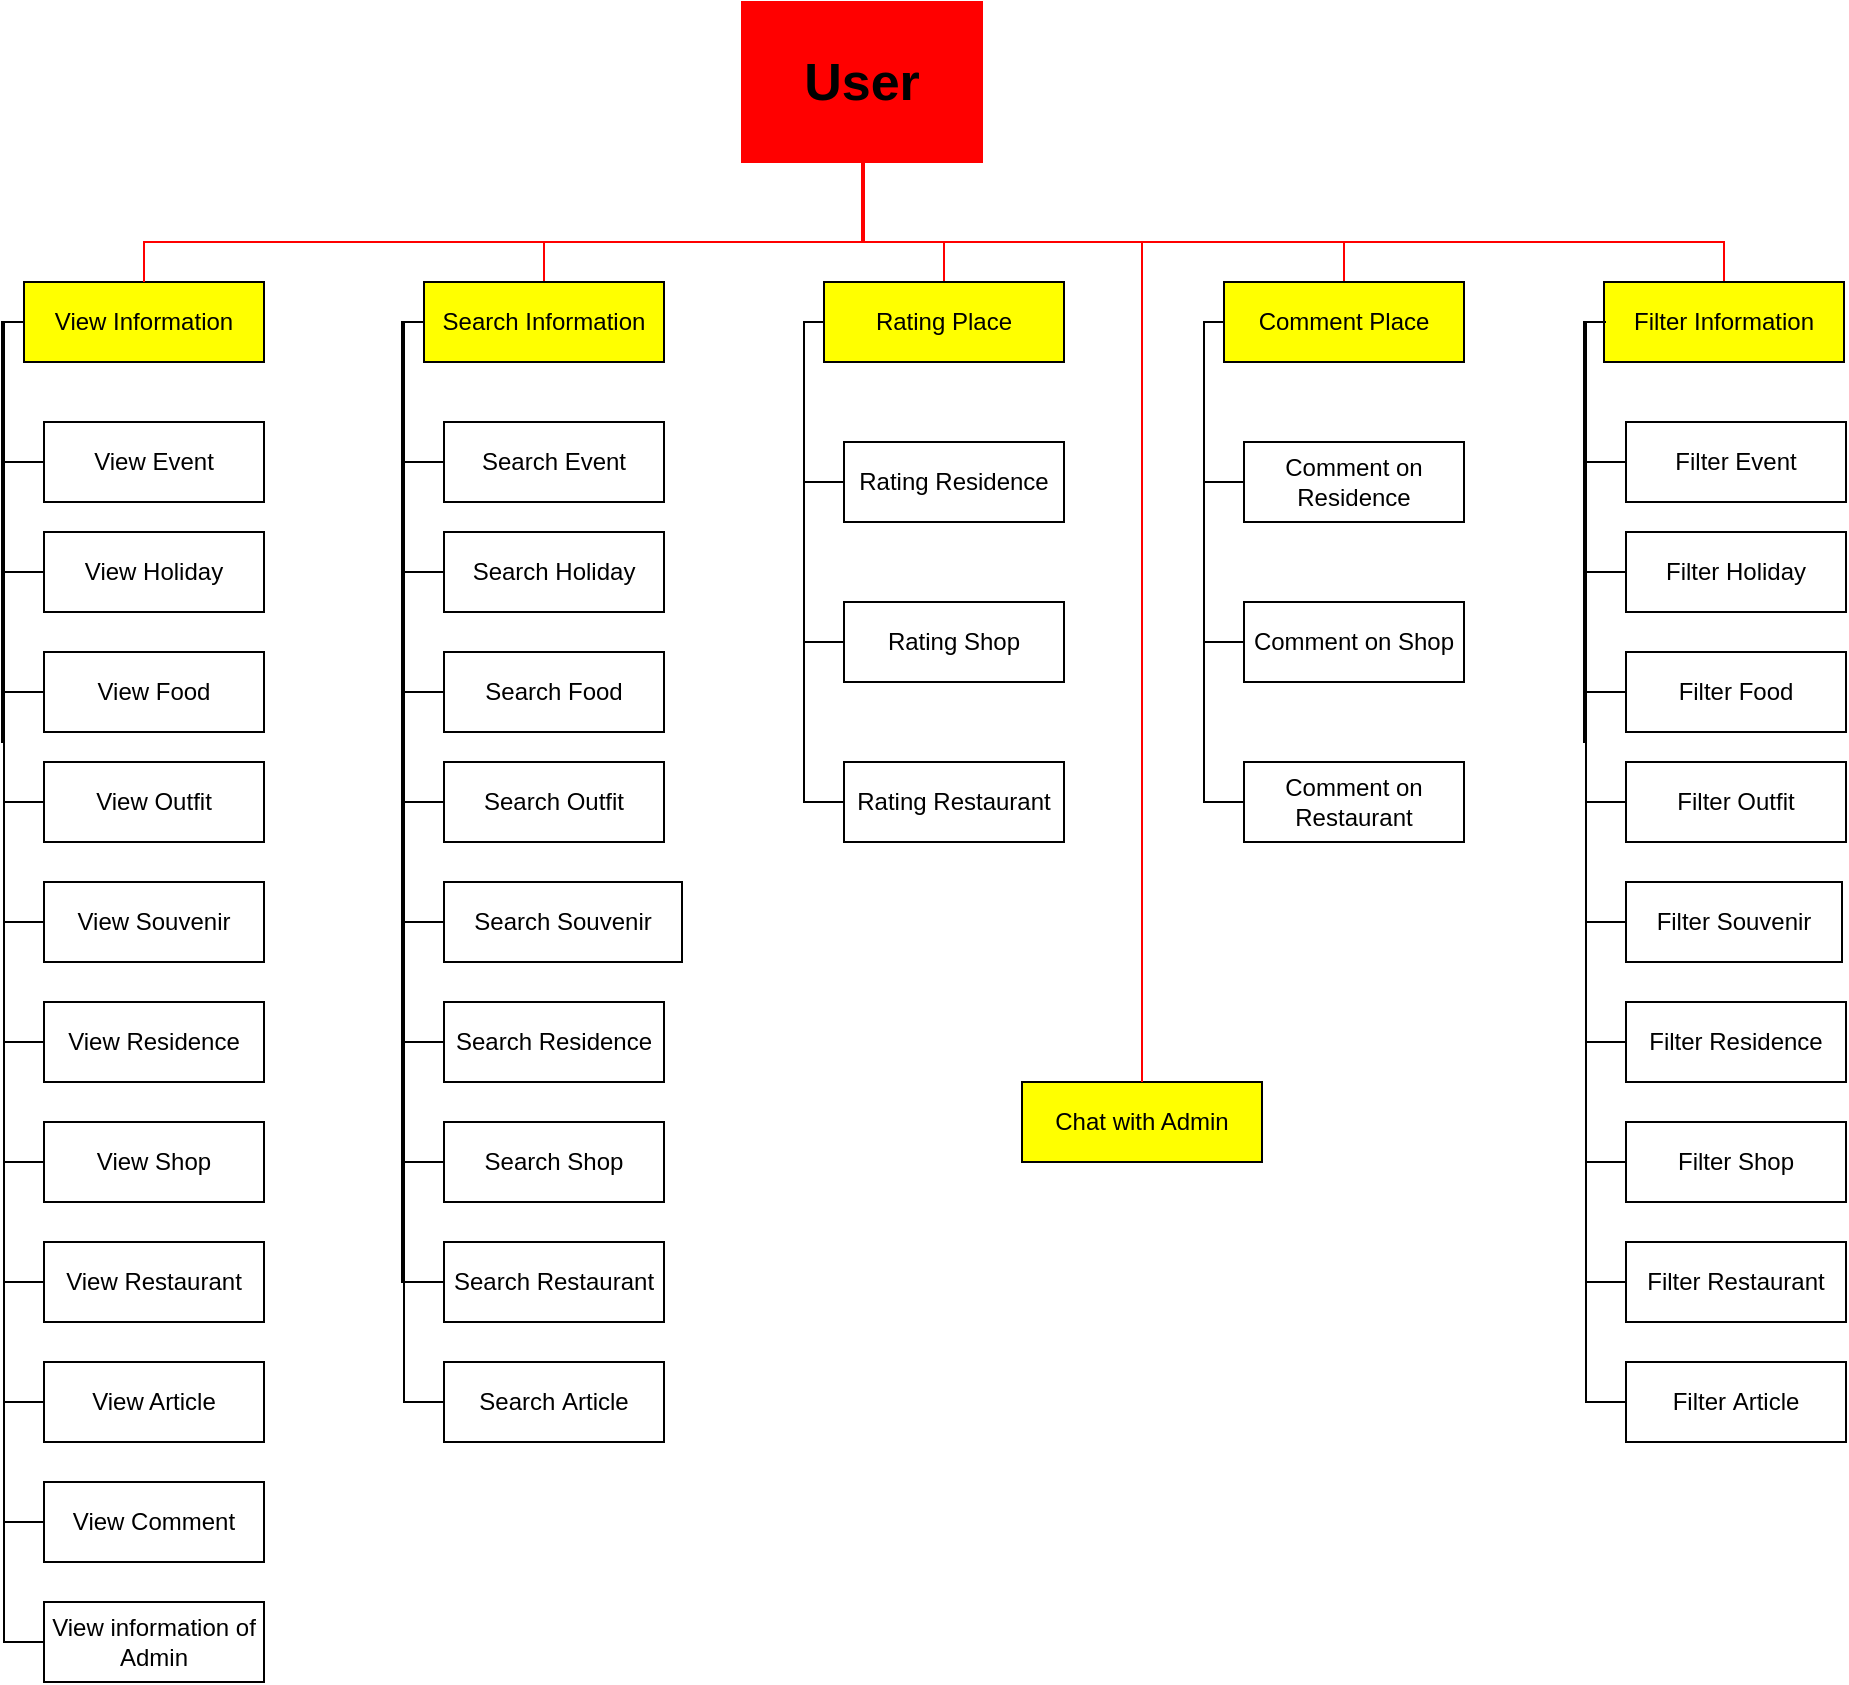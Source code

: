 <mxfile version="15.7.3" type="device"><diagram id="p0nnTQJHympkX1q5xb9R" name="Page-1"><mxGraphModel dx="782" dy="450" grid="1" gridSize="10" guides="1" tooltips="1" connect="1" arrows="1" fold="1" page="1" pageScale="1" pageWidth="850" pageHeight="1100" math="0" shadow="0"><root><mxCell id="0"/><mxCell id="1" parent="0"/><mxCell id="g9CUl8Z9VzvdPI4QJCnY-13" value="View Event" style="rounded=0;whiteSpace=wrap;html=1;" parent="1" vertex="1"><mxGeometry x="51" y="310" width="110" height="40" as="geometry"/></mxCell><mxCell id="g9CUl8Z9VzvdPI4QJCnY-20" style="edgeStyle=orthogonalEdgeStyle;rounded=0;orthogonalLoop=1;jettySize=auto;html=1;entryX=0;entryY=0.5;entryDx=0;entryDy=0;endArrow=none;endFill=0;" parent="1" source="g9CUl8Z9VzvdPI4QJCnY-15" target="g9CUl8Z9VzvdPI4QJCnY-13" edge="1"><mxGeometry relative="1" as="geometry"><Array as="points"><mxPoint x="31" y="260"/><mxPoint x="31" y="330"/></Array></mxGeometry></mxCell><mxCell id="g9CUl8Z9VzvdPI4QJCnY-23" style="edgeStyle=orthogonalEdgeStyle;rounded=0;orthogonalLoop=1;jettySize=auto;html=1;entryX=0;entryY=0.5;entryDx=0;entryDy=0;endArrow=none;endFill=0;" parent="1" source="g9CUl8Z9VzvdPI4QJCnY-15" target="g9CUl8Z9VzvdPI4QJCnY-21" edge="1"><mxGeometry relative="1" as="geometry"><Array as="points"><mxPoint x="31" y="260"/><mxPoint x="31" y="445"/></Array></mxGeometry></mxCell><mxCell id="g9CUl8Z9VzvdPI4QJCnY-24" style="edgeStyle=orthogonalEdgeStyle;rounded=0;orthogonalLoop=1;jettySize=auto;html=1;entryX=0;entryY=0.5;entryDx=0;entryDy=0;endArrow=none;endFill=0;" parent="1" source="g9CUl8Z9VzvdPI4QJCnY-15" target="g9CUl8Z9VzvdPI4QJCnY-22" edge="1"><mxGeometry relative="1" as="geometry"><Array as="points"><mxPoint x="31" y="260"/><mxPoint x="31" y="500"/></Array></mxGeometry></mxCell><mxCell id="TUOxgxQNOvcUyftaeCQF-2" style="edgeStyle=orthogonalEdgeStyle;rounded=0;orthogonalLoop=1;jettySize=auto;html=1;entryX=0;entryY=0.5;entryDx=0;entryDy=0;endArrow=none;endFill=0;" parent="1" source="g9CUl8Z9VzvdPI4QJCnY-15" target="TUOxgxQNOvcUyftaeCQF-1" edge="1"><mxGeometry relative="1" as="geometry"><Array as="points"><mxPoint x="31" y="260"/><mxPoint x="31" y="560"/></Array></mxGeometry></mxCell><mxCell id="TUOxgxQNOvcUyftaeCQF-14" style="edgeStyle=orthogonalEdgeStyle;rounded=0;orthogonalLoop=1;jettySize=auto;html=1;entryX=0;entryY=0.5;entryDx=0;entryDy=0;endArrow=none;endFill=0;" parent="1" source="g9CUl8Z9VzvdPI4QJCnY-15" target="TUOxgxQNOvcUyftaeCQF-13" edge="1"><mxGeometry relative="1" as="geometry"><Array as="points"><mxPoint x="31" y="260"/><mxPoint x="31" y="800"/></Array></mxGeometry></mxCell><mxCell id="Pg-WTpKxCtiwmU-qSwCd-6" style="edgeStyle=orthogonalEdgeStyle;rounded=0;orthogonalLoop=1;jettySize=auto;html=1;entryX=0;entryY=0.5;entryDx=0;entryDy=0;endArrow=none;endFill=0;" parent="1" source="g9CUl8Z9VzvdPI4QJCnY-15" target="Pg-WTpKxCtiwmU-qSwCd-3" edge="1"><mxGeometry relative="1" as="geometry"><Array as="points"><mxPoint x="31" y="260"/><mxPoint x="31" y="620"/></Array></mxGeometry></mxCell><mxCell id="Pg-WTpKxCtiwmU-qSwCd-7" style="edgeStyle=orthogonalEdgeStyle;rounded=0;orthogonalLoop=1;jettySize=auto;html=1;entryX=0;entryY=0.5;entryDx=0;entryDy=0;endArrow=none;endFill=0;" parent="1" source="g9CUl8Z9VzvdPI4QJCnY-15" target="Pg-WTpKxCtiwmU-qSwCd-5" edge="1"><mxGeometry relative="1" as="geometry"><Array as="points"><mxPoint x="30" y="260"/><mxPoint x="30" y="470"/><mxPoint x="31" y="470"/><mxPoint x="31" y="680"/></Array></mxGeometry></mxCell><mxCell id="Pg-WTpKxCtiwmU-qSwCd-8" style="edgeStyle=orthogonalEdgeStyle;rounded=0;orthogonalLoop=1;jettySize=auto;html=1;entryX=0;entryY=0.5;entryDx=0;entryDy=0;endArrow=none;endFill=0;" parent="1" source="g9CUl8Z9VzvdPI4QJCnY-15" target="Pg-WTpKxCtiwmU-qSwCd-4" edge="1"><mxGeometry relative="1" as="geometry"><Array as="points"><mxPoint x="31" y="260"/><mxPoint x="31" y="740"/></Array></mxGeometry></mxCell><mxCell id="Pg-WTpKxCtiwmU-qSwCd-27" style="edgeStyle=orthogonalEdgeStyle;rounded=0;orthogonalLoop=1;jettySize=auto;html=1;entryX=0;entryY=0.5;entryDx=0;entryDy=0;endArrow=none;endFill=0;" parent="1" source="g9CUl8Z9VzvdPI4QJCnY-15" target="Pg-WTpKxCtiwmU-qSwCd-26" edge="1"><mxGeometry relative="1" as="geometry"><Array as="points"><mxPoint x="31" y="260"/><mxPoint x="31" y="860"/></Array></mxGeometry></mxCell><mxCell id="Pg-WTpKxCtiwmU-qSwCd-28" style="edgeStyle=orthogonalEdgeStyle;rounded=0;orthogonalLoop=1;jettySize=auto;html=1;entryX=0;entryY=0.5;entryDx=0;entryDy=0;endArrow=none;endFill=0;" parent="1" source="g9CUl8Z9VzvdPI4QJCnY-15" target="Pg-WTpKxCtiwmU-qSwCd-25" edge="1"><mxGeometry relative="1" as="geometry"><Array as="points"><mxPoint x="31" y="260"/><mxPoint x="31" y="920"/></Array></mxGeometry></mxCell><mxCell id="g9CUl8Z9VzvdPI4QJCnY-15" value="View Information" style="rounded=0;whiteSpace=wrap;html=1;fillColor=#FFFF00;" parent="1" vertex="1"><mxGeometry x="41" y="240" width="120" height="40" as="geometry"/></mxCell><mxCell id="g9CUl8Z9VzvdPI4QJCnY-17" style="edgeStyle=orthogonalEdgeStyle;rounded=0;orthogonalLoop=1;jettySize=auto;html=1;endArrow=none;endFill=0;strokeColor=#FF0000;endSize=6;jumpSize=6;" parent="1" source="g9CUl8Z9VzvdPI4QJCnY-16" target="g9CUl8Z9VzvdPI4QJCnY-15" edge="1"><mxGeometry relative="1" as="geometry"><Array as="points"><mxPoint x="461" y="220"/><mxPoint x="101" y="220"/></Array></mxGeometry></mxCell><mxCell id="g9CUl8Z9VzvdPI4QJCnY-19" style="edgeStyle=orthogonalEdgeStyle;rounded=0;orthogonalLoop=1;jettySize=auto;html=1;entryX=0.5;entryY=0;entryDx=0;entryDy=0;endArrow=none;endFill=0;strokeColor=#FF0000;endSize=6;jumpSize=6;" parent="1" source="g9CUl8Z9VzvdPI4QJCnY-16" target="g9CUl8Z9VzvdPI4QJCnY-29" edge="1"><mxGeometry relative="1" as="geometry"><mxPoint x="301" y="240" as="targetPoint"/><Array as="points"><mxPoint x="461" y="220"/><mxPoint x="301" y="220"/></Array></mxGeometry></mxCell><mxCell id="g9CUl8Z9VzvdPI4QJCnY-46" style="edgeStyle=orthogonalEdgeStyle;rounded=0;orthogonalLoop=1;jettySize=auto;html=1;entryX=0.5;entryY=0;entryDx=0;entryDy=0;endArrow=none;endFill=0;strokeColor=#FF0000;endSize=6;jumpSize=6;" parent="1" source="g9CUl8Z9VzvdPI4QJCnY-16" target="g9CUl8Z9VzvdPI4QJCnY-36" edge="1"><mxGeometry relative="1" as="geometry"><Array as="points"><mxPoint x="460" y="220"/><mxPoint x="501" y="220"/></Array></mxGeometry></mxCell><mxCell id="g9CUl8Z9VzvdPI4QJCnY-47" style="edgeStyle=orthogonalEdgeStyle;rounded=0;orthogonalLoop=1;jettySize=auto;html=1;endArrow=none;endFill=0;strokeColor=#FF0000;endSize=6;jumpSize=6;" parent="1" source="g9CUl8Z9VzvdPI4QJCnY-16" target="g9CUl8Z9VzvdPI4QJCnY-43" edge="1"><mxGeometry relative="1" as="geometry"><Array as="points"><mxPoint x="461" y="220"/><mxPoint x="701" y="220"/></Array></mxGeometry></mxCell><mxCell id="g9CUl8Z9VzvdPI4QJCnY-76" style="edgeStyle=orthogonalEdgeStyle;rounded=0;orthogonalLoop=1;jettySize=auto;html=1;endArrow=none;endFill=0;strokeColor=#FF0000;endSize=6;jumpSize=6;" parent="1" source="g9CUl8Z9VzvdPI4QJCnY-16" target="g9CUl8Z9VzvdPI4QJCnY-73" edge="1"><mxGeometry relative="1" as="geometry"><Array as="points"><mxPoint x="461" y="220"/><mxPoint x="891" y="220"/></Array></mxGeometry></mxCell><mxCell id="g9CUl8Z9VzvdPI4QJCnY-16" value="User" style="rounded=0;whiteSpace=wrap;html=1;fontStyle=1;fontSize=26;strokeColor=#FF0000;fillColor=#FF0000;" parent="1" vertex="1"><mxGeometry x="400" y="100" width="120" height="80" as="geometry"/></mxCell><mxCell id="g9CUl8Z9VzvdPI4QJCnY-21" value="View Food" style="rounded=0;whiteSpace=wrap;html=1;" parent="1" vertex="1"><mxGeometry x="51" y="425" width="110" height="40" as="geometry"/></mxCell><mxCell id="g9CUl8Z9VzvdPI4QJCnY-22" value="View Outfit" style="rounded=0;whiteSpace=wrap;html=1;" parent="1" vertex="1"><mxGeometry x="51" y="480" width="110" height="40" as="geometry"/></mxCell><mxCell id="g9CUl8Z9VzvdPI4QJCnY-29" value="Search Information" style="rounded=0;whiteSpace=wrap;html=1;fillColor=#FFFF00;" parent="1" vertex="1"><mxGeometry x="241" y="240" width="120" height="40" as="geometry"/></mxCell><mxCell id="g9CUl8Z9VzvdPI4QJCnY-32" value="Rating Residence" style="rounded=0;whiteSpace=wrap;html=1;" parent="1" vertex="1"><mxGeometry x="451" y="320" width="110" height="40" as="geometry"/></mxCell><mxCell id="g9CUl8Z9VzvdPI4QJCnY-33" style="edgeStyle=orthogonalEdgeStyle;rounded=0;orthogonalLoop=1;jettySize=auto;html=1;entryX=0;entryY=0.5;entryDx=0;entryDy=0;endArrow=none;endFill=0;" parent="1" source="g9CUl8Z9VzvdPI4QJCnY-36" target="g9CUl8Z9VzvdPI4QJCnY-32" edge="1"><mxGeometry relative="1" as="geometry"><Array as="points"><mxPoint x="431" y="260"/><mxPoint x="431" y="340"/></Array></mxGeometry></mxCell><mxCell id="g9CUl8Z9VzvdPI4QJCnY-34" style="edgeStyle=orthogonalEdgeStyle;rounded=0;orthogonalLoop=1;jettySize=auto;html=1;entryX=0;entryY=0.5;entryDx=0;entryDy=0;endArrow=none;endFill=0;" parent="1" source="g9CUl8Z9VzvdPI4QJCnY-36" target="g9CUl8Z9VzvdPI4QJCnY-37" edge="1"><mxGeometry relative="1" as="geometry"><Array as="points"><mxPoint x="431" y="260"/><mxPoint x="431" y="420"/></Array></mxGeometry></mxCell><mxCell id="g9CUl8Z9VzvdPI4QJCnY-35" style="edgeStyle=orthogonalEdgeStyle;rounded=0;orthogonalLoop=1;jettySize=auto;html=1;entryX=0;entryY=0.5;entryDx=0;entryDy=0;endArrow=none;endFill=0;" parent="1" source="g9CUl8Z9VzvdPI4QJCnY-36" target="g9CUl8Z9VzvdPI4QJCnY-38" edge="1"><mxGeometry relative="1" as="geometry"><Array as="points"><mxPoint x="431" y="260"/><mxPoint x="431" y="500"/></Array></mxGeometry></mxCell><mxCell id="g9CUl8Z9VzvdPI4QJCnY-36" value="Rating Place" style="rounded=0;whiteSpace=wrap;html=1;fillColor=#FFFF00;" parent="1" vertex="1"><mxGeometry x="441" y="240" width="120" height="40" as="geometry"/></mxCell><mxCell id="g9CUl8Z9VzvdPI4QJCnY-37" value="Rating Shop" style="rounded=0;whiteSpace=wrap;html=1;" parent="1" vertex="1"><mxGeometry x="451" y="400" width="110" height="40" as="geometry"/></mxCell><mxCell id="g9CUl8Z9VzvdPI4QJCnY-38" value="Rating Restaurant" style="rounded=0;whiteSpace=wrap;html=1;" parent="1" vertex="1"><mxGeometry x="451" y="480" width="110" height="40" as="geometry"/></mxCell><mxCell id="g9CUl8Z9VzvdPI4QJCnY-39" value="Comment on Residence" style="rounded=0;whiteSpace=wrap;html=1;" parent="1" vertex="1"><mxGeometry x="651" y="320" width="110" height="40" as="geometry"/></mxCell><mxCell id="g9CUl8Z9VzvdPI4QJCnY-40" style="edgeStyle=orthogonalEdgeStyle;rounded=0;orthogonalLoop=1;jettySize=auto;html=1;entryX=0;entryY=0.5;entryDx=0;entryDy=0;endArrow=none;endFill=0;" parent="1" source="g9CUl8Z9VzvdPI4QJCnY-43" target="g9CUl8Z9VzvdPI4QJCnY-39" edge="1"><mxGeometry relative="1" as="geometry"><Array as="points"><mxPoint x="631" y="260"/><mxPoint x="631" y="340"/></Array></mxGeometry></mxCell><mxCell id="g9CUl8Z9VzvdPI4QJCnY-41" style="edgeStyle=orthogonalEdgeStyle;rounded=0;orthogonalLoop=1;jettySize=auto;html=1;entryX=0;entryY=0.5;entryDx=0;entryDy=0;endArrow=none;endFill=0;" parent="1" source="g9CUl8Z9VzvdPI4QJCnY-43" target="g9CUl8Z9VzvdPI4QJCnY-44" edge="1"><mxGeometry relative="1" as="geometry"><Array as="points"><mxPoint x="631" y="260"/><mxPoint x="631" y="420"/></Array></mxGeometry></mxCell><mxCell id="g9CUl8Z9VzvdPI4QJCnY-42" style="edgeStyle=orthogonalEdgeStyle;rounded=0;orthogonalLoop=1;jettySize=auto;html=1;entryX=0;entryY=0.5;entryDx=0;entryDy=0;endArrow=none;endFill=0;" parent="1" source="g9CUl8Z9VzvdPI4QJCnY-43" target="g9CUl8Z9VzvdPI4QJCnY-45" edge="1"><mxGeometry relative="1" as="geometry"><Array as="points"><mxPoint x="631" y="260"/><mxPoint x="631" y="500"/></Array></mxGeometry></mxCell><mxCell id="g9CUl8Z9VzvdPI4QJCnY-43" value="Comment Place" style="rounded=0;whiteSpace=wrap;html=1;fillColor=#FFFF00;" parent="1" vertex="1"><mxGeometry x="641" y="240" width="120" height="40" as="geometry"/></mxCell><mxCell id="g9CUl8Z9VzvdPI4QJCnY-44" value="&lt;span&gt;Comment on Shop&lt;/span&gt;" style="rounded=0;whiteSpace=wrap;html=1;" parent="1" vertex="1"><mxGeometry x="651" y="400" width="110" height="40" as="geometry"/></mxCell><mxCell id="g9CUl8Z9VzvdPI4QJCnY-45" value="Comment on Restaurant" style="rounded=0;whiteSpace=wrap;html=1;" parent="1" vertex="1"><mxGeometry x="651" y="480" width="110" height="40" as="geometry"/></mxCell><mxCell id="g9CUl8Z9VzvdPI4QJCnY-73" value="Filter Information" style="rounded=0;whiteSpace=wrap;html=1;fillColor=#FFFF00;" parent="1" vertex="1"><mxGeometry x="831" y="240" width="120" height="40" as="geometry"/></mxCell><mxCell id="TUOxgxQNOvcUyftaeCQF-1" value="View Souvenir" style="rounded=0;whiteSpace=wrap;html=1;" parent="1" vertex="1"><mxGeometry x="51" y="540" width="110" height="40" as="geometry"/></mxCell><mxCell id="TUOxgxQNOvcUyftaeCQF-13" value="View Article" style="rounded=0;whiteSpace=wrap;html=1;" parent="1" vertex="1"><mxGeometry x="51" y="780" width="110" height="40" as="geometry"/></mxCell><mxCell id="TUOxgxQNOvcUyftaeCQF-15" value="Chat with Admin" style="rounded=0;whiteSpace=wrap;html=1;fillColor=#FFFF00;" parent="1" vertex="1"><mxGeometry x="540" y="640" width="120" height="40" as="geometry"/></mxCell><mxCell id="TUOxgxQNOvcUyftaeCQF-16" style="edgeStyle=orthogonalEdgeStyle;rounded=0;orthogonalLoop=1;jettySize=auto;html=1;entryX=0.5;entryY=0;entryDx=0;entryDy=0;endArrow=none;endFill=0;strokeColor=#FF0000;endSize=6;jumpSize=6;exitX=0.5;exitY=1;exitDx=0;exitDy=0;" parent="1" source="g9CUl8Z9VzvdPI4QJCnY-16" target="TUOxgxQNOvcUyftaeCQF-15" edge="1"><mxGeometry relative="1" as="geometry"><Array as="points"><mxPoint x="460" y="220"/><mxPoint x="600" y="220"/></Array><mxPoint x="561" y="250" as="sourcePoint"/><mxPoint x="602" y="410" as="targetPoint"/></mxGeometry></mxCell><mxCell id="Pg-WTpKxCtiwmU-qSwCd-1" value="View Holiday" style="rounded=0;whiteSpace=wrap;html=1;" parent="1" vertex="1"><mxGeometry x="51" y="365" width="110" height="40" as="geometry"/></mxCell><mxCell id="Pg-WTpKxCtiwmU-qSwCd-2" style="edgeStyle=orthogonalEdgeStyle;rounded=0;orthogonalLoop=1;jettySize=auto;html=1;entryX=0;entryY=0.5;entryDx=0;entryDy=0;endArrow=none;endFill=0;exitX=0;exitY=0.5;exitDx=0;exitDy=0;" parent="1" source="g9CUl8Z9VzvdPI4QJCnY-15" target="Pg-WTpKxCtiwmU-qSwCd-1" edge="1"><mxGeometry relative="1" as="geometry"><Array as="points"><mxPoint x="30" y="260"/><mxPoint x="30" y="385"/></Array><mxPoint x="51" y="270" as="sourcePoint"/><mxPoint x="61" y="630" as="targetPoint"/></mxGeometry></mxCell><mxCell id="Pg-WTpKxCtiwmU-qSwCd-3" value="View Residence" style="rounded=0;whiteSpace=wrap;html=1;" parent="1" vertex="1"><mxGeometry x="51" y="600" width="110" height="40" as="geometry"/></mxCell><mxCell id="Pg-WTpKxCtiwmU-qSwCd-4" value="View Restaurant" style="rounded=0;whiteSpace=wrap;html=1;" parent="1" vertex="1"><mxGeometry x="51" y="720" width="110" height="40" as="geometry"/></mxCell><mxCell id="Pg-WTpKxCtiwmU-qSwCd-5" value="View Shop" style="rounded=0;whiteSpace=wrap;html=1;" parent="1" vertex="1"><mxGeometry x="51" y="660" width="110" height="40" as="geometry"/></mxCell><mxCell id="Pg-WTpKxCtiwmU-qSwCd-25" value="View information of Admin" style="rounded=0;whiteSpace=wrap;html=1;" parent="1" vertex="1"><mxGeometry x="51" y="900" width="110" height="40" as="geometry"/></mxCell><mxCell id="Pg-WTpKxCtiwmU-qSwCd-26" value="View Comment" style="rounded=0;whiteSpace=wrap;html=1;" parent="1" vertex="1"><mxGeometry x="51" y="840" width="110" height="40" as="geometry"/></mxCell><mxCell id="Pg-WTpKxCtiwmU-qSwCd-29" value="Search&amp;nbsp;Event" style="rounded=0;whiteSpace=wrap;html=1;" parent="1" vertex="1"><mxGeometry x="251" y="310" width="110" height="40" as="geometry"/></mxCell><mxCell id="Pg-WTpKxCtiwmU-qSwCd-30" style="edgeStyle=orthogonalEdgeStyle;rounded=0;orthogonalLoop=1;jettySize=auto;html=1;entryX=0;entryY=0.5;entryDx=0;entryDy=0;endArrow=none;endFill=0;" parent="1" target="Pg-WTpKxCtiwmU-qSwCd-29" edge="1"><mxGeometry relative="1" as="geometry"><Array as="points"><mxPoint x="231" y="260"/><mxPoint x="231" y="330"/></Array><mxPoint x="241" y="260" as="sourcePoint"/></mxGeometry></mxCell><mxCell id="Pg-WTpKxCtiwmU-qSwCd-31" style="edgeStyle=orthogonalEdgeStyle;rounded=0;orthogonalLoop=1;jettySize=auto;html=1;entryX=0;entryY=0.5;entryDx=0;entryDy=0;endArrow=none;endFill=0;" parent="1" target="Pg-WTpKxCtiwmU-qSwCd-38" edge="1"><mxGeometry relative="1" as="geometry"><Array as="points"><mxPoint x="231" y="260"/><mxPoint x="231" y="445"/></Array><mxPoint x="241" y="260" as="sourcePoint"/></mxGeometry></mxCell><mxCell id="Pg-WTpKxCtiwmU-qSwCd-32" style="edgeStyle=orthogonalEdgeStyle;rounded=0;orthogonalLoop=1;jettySize=auto;html=1;entryX=0;entryY=0.5;entryDx=0;entryDy=0;endArrow=none;endFill=0;" parent="1" target="Pg-WTpKxCtiwmU-qSwCd-39" edge="1"><mxGeometry relative="1" as="geometry"><Array as="points"><mxPoint x="231" y="260"/><mxPoint x="231" y="500"/></Array><mxPoint x="241" y="260" as="sourcePoint"/></mxGeometry></mxCell><mxCell id="Pg-WTpKxCtiwmU-qSwCd-33" style="edgeStyle=orthogonalEdgeStyle;rounded=0;orthogonalLoop=1;jettySize=auto;html=1;entryX=0;entryY=0.5;entryDx=0;entryDy=0;endArrow=none;endFill=0;" parent="1" target="Pg-WTpKxCtiwmU-qSwCd-40" edge="1"><mxGeometry relative="1" as="geometry"><Array as="points"><mxPoint x="231" y="260"/><mxPoint x="231" y="560"/></Array><mxPoint x="241" y="260" as="sourcePoint"/></mxGeometry></mxCell><mxCell id="Pg-WTpKxCtiwmU-qSwCd-34" style="edgeStyle=orthogonalEdgeStyle;rounded=0;orthogonalLoop=1;jettySize=auto;html=1;entryX=0;entryY=0.5;entryDx=0;entryDy=0;endArrow=none;endFill=0;" parent="1" target="Pg-WTpKxCtiwmU-qSwCd-41" edge="1"><mxGeometry relative="1" as="geometry"><Array as="points"><mxPoint x="231" y="260"/><mxPoint x="231" y="800"/></Array><mxPoint x="241" y="260" as="sourcePoint"/></mxGeometry></mxCell><mxCell id="Pg-WTpKxCtiwmU-qSwCd-35" style="edgeStyle=orthogonalEdgeStyle;rounded=0;orthogonalLoop=1;jettySize=auto;html=1;entryX=0;entryY=0.5;entryDx=0;entryDy=0;endArrow=none;endFill=0;" parent="1" target="Pg-WTpKxCtiwmU-qSwCd-44" edge="1"><mxGeometry relative="1" as="geometry"><mxPoint x="241" y="260" as="sourcePoint"/><Array as="points"><mxPoint x="231" y="260"/><mxPoint x="231" y="620"/></Array></mxGeometry></mxCell><mxCell id="Pg-WTpKxCtiwmU-qSwCd-36" style="edgeStyle=orthogonalEdgeStyle;rounded=0;orthogonalLoop=1;jettySize=auto;html=1;entryX=0;entryY=0.5;entryDx=0;entryDy=0;endArrow=none;endFill=0;" parent="1" target="Pg-WTpKxCtiwmU-qSwCd-46" edge="1"><mxGeometry relative="1" as="geometry"><mxPoint x="241" y="260" as="sourcePoint"/><Array as="points"><mxPoint x="230" y="260"/><mxPoint x="230" y="470"/><mxPoint x="231" y="470"/><mxPoint x="231" y="680"/></Array></mxGeometry></mxCell><mxCell id="Pg-WTpKxCtiwmU-qSwCd-37" style="edgeStyle=orthogonalEdgeStyle;rounded=0;orthogonalLoop=1;jettySize=auto;html=1;entryX=0;entryY=0.5;entryDx=0;entryDy=0;endArrow=none;endFill=0;" parent="1" target="Pg-WTpKxCtiwmU-qSwCd-45" edge="1"><mxGeometry relative="1" as="geometry"><mxPoint x="241" y="260" as="sourcePoint"/><Array as="points"><mxPoint x="230" y="260"/><mxPoint x="230" y="740"/></Array></mxGeometry></mxCell><mxCell id="Pg-WTpKxCtiwmU-qSwCd-38" value="Search&amp;nbsp;Food" style="rounded=0;whiteSpace=wrap;html=1;" parent="1" vertex="1"><mxGeometry x="251" y="425" width="110" height="40" as="geometry"/></mxCell><mxCell id="Pg-WTpKxCtiwmU-qSwCd-39" value="Search&amp;nbsp;Outfit" style="rounded=0;whiteSpace=wrap;html=1;" parent="1" vertex="1"><mxGeometry x="251" y="480" width="110" height="40" as="geometry"/></mxCell><mxCell id="Pg-WTpKxCtiwmU-qSwCd-40" value="Search Souvenir" style="rounded=0;whiteSpace=wrap;html=1;" parent="1" vertex="1"><mxGeometry x="251" y="540" width="119" height="40" as="geometry"/></mxCell><mxCell id="Pg-WTpKxCtiwmU-qSwCd-41" value="Search&amp;nbsp;Article" style="rounded=0;whiteSpace=wrap;html=1;" parent="1" vertex="1"><mxGeometry x="251" y="780" width="110" height="40" as="geometry"/></mxCell><mxCell id="Pg-WTpKxCtiwmU-qSwCd-42" value="Search&amp;nbsp;Holiday" style="rounded=0;whiteSpace=wrap;html=1;" parent="1" vertex="1"><mxGeometry x="251" y="365" width="110" height="40" as="geometry"/></mxCell><mxCell id="Pg-WTpKxCtiwmU-qSwCd-43" style="edgeStyle=orthogonalEdgeStyle;rounded=0;orthogonalLoop=1;jettySize=auto;html=1;entryX=0;entryY=0.5;entryDx=0;entryDy=0;endArrow=none;endFill=0;exitX=0;exitY=0.5;exitDx=0;exitDy=0;" parent="1" target="Pg-WTpKxCtiwmU-qSwCd-42" edge="1"><mxGeometry relative="1" as="geometry"><Array as="points"><mxPoint x="230" y="260"/><mxPoint x="230" y="385"/></Array><mxPoint x="241" y="260" as="sourcePoint"/><mxPoint x="261" y="630" as="targetPoint"/></mxGeometry></mxCell><mxCell id="Pg-WTpKxCtiwmU-qSwCd-44" value="Search Residence" style="rounded=0;whiteSpace=wrap;html=1;" parent="1" vertex="1"><mxGeometry x="251" y="600" width="110" height="40" as="geometry"/></mxCell><mxCell id="Pg-WTpKxCtiwmU-qSwCd-45" value="Search&amp;nbsp;Restaurant" style="rounded=0;whiteSpace=wrap;html=1;" parent="1" vertex="1"><mxGeometry x="251" y="720" width="110" height="40" as="geometry"/></mxCell><mxCell id="Pg-WTpKxCtiwmU-qSwCd-46" value="Search&amp;nbsp;Shop" style="rounded=0;whiteSpace=wrap;html=1;" parent="1" vertex="1"><mxGeometry x="251" y="660" width="110" height="40" as="geometry"/></mxCell><mxCell id="Pg-WTpKxCtiwmU-qSwCd-47" value="Filter Event" style="rounded=0;whiteSpace=wrap;html=1;" parent="1" vertex="1"><mxGeometry x="842" y="310" width="110" height="40" as="geometry"/></mxCell><mxCell id="Pg-WTpKxCtiwmU-qSwCd-48" style="edgeStyle=orthogonalEdgeStyle;rounded=0;orthogonalLoop=1;jettySize=auto;html=1;entryX=0;entryY=0.5;entryDx=0;entryDy=0;endArrow=none;endFill=0;" parent="1" target="Pg-WTpKxCtiwmU-qSwCd-47" edge="1"><mxGeometry relative="1" as="geometry"><Array as="points"><mxPoint x="822" y="260"/><mxPoint x="822" y="330"/></Array><mxPoint x="832" y="260" as="sourcePoint"/></mxGeometry></mxCell><mxCell id="Pg-WTpKxCtiwmU-qSwCd-49" style="edgeStyle=orthogonalEdgeStyle;rounded=0;orthogonalLoop=1;jettySize=auto;html=1;entryX=0;entryY=0.5;entryDx=0;entryDy=0;endArrow=none;endFill=0;" parent="1" target="Pg-WTpKxCtiwmU-qSwCd-56" edge="1"><mxGeometry relative="1" as="geometry"><Array as="points"><mxPoint x="822" y="260"/><mxPoint x="822" y="445"/></Array><mxPoint x="832" y="260" as="sourcePoint"/></mxGeometry></mxCell><mxCell id="Pg-WTpKxCtiwmU-qSwCd-50" style="edgeStyle=orthogonalEdgeStyle;rounded=0;orthogonalLoop=1;jettySize=auto;html=1;entryX=0;entryY=0.5;entryDx=0;entryDy=0;endArrow=none;endFill=0;" parent="1" target="Pg-WTpKxCtiwmU-qSwCd-57" edge="1"><mxGeometry relative="1" as="geometry"><Array as="points"><mxPoint x="822" y="260"/><mxPoint x="822" y="500"/></Array><mxPoint x="832" y="260" as="sourcePoint"/></mxGeometry></mxCell><mxCell id="Pg-WTpKxCtiwmU-qSwCd-51" style="edgeStyle=orthogonalEdgeStyle;rounded=0;orthogonalLoop=1;jettySize=auto;html=1;entryX=0;entryY=0.5;entryDx=0;entryDy=0;endArrow=none;endFill=0;" parent="1" target="Pg-WTpKxCtiwmU-qSwCd-58" edge="1"><mxGeometry relative="1" as="geometry"><Array as="points"><mxPoint x="822" y="260"/><mxPoint x="822" y="560"/></Array><mxPoint x="832" y="260" as="sourcePoint"/></mxGeometry></mxCell><mxCell id="Pg-WTpKxCtiwmU-qSwCd-52" style="edgeStyle=orthogonalEdgeStyle;rounded=0;orthogonalLoop=1;jettySize=auto;html=1;entryX=0;entryY=0.5;entryDx=0;entryDy=0;endArrow=none;endFill=0;" parent="1" target="Pg-WTpKxCtiwmU-qSwCd-59" edge="1"><mxGeometry relative="1" as="geometry"><Array as="points"><mxPoint x="822" y="260"/><mxPoint x="822" y="800"/></Array><mxPoint x="832" y="260" as="sourcePoint"/></mxGeometry></mxCell><mxCell id="Pg-WTpKxCtiwmU-qSwCd-53" style="edgeStyle=orthogonalEdgeStyle;rounded=0;orthogonalLoop=1;jettySize=auto;html=1;entryX=0;entryY=0.5;entryDx=0;entryDy=0;endArrow=none;endFill=0;" parent="1" target="Pg-WTpKxCtiwmU-qSwCd-62" edge="1"><mxGeometry relative="1" as="geometry"><mxPoint x="832" y="260" as="sourcePoint"/><Array as="points"><mxPoint x="822" y="260"/><mxPoint x="822" y="620"/></Array></mxGeometry></mxCell><mxCell id="Pg-WTpKxCtiwmU-qSwCd-54" style="edgeStyle=orthogonalEdgeStyle;rounded=0;orthogonalLoop=1;jettySize=auto;html=1;entryX=0;entryY=0.5;entryDx=0;entryDy=0;endArrow=none;endFill=0;" parent="1" target="Pg-WTpKxCtiwmU-qSwCd-64" edge="1"><mxGeometry relative="1" as="geometry"><mxPoint x="832" y="260" as="sourcePoint"/><Array as="points"><mxPoint x="821" y="260"/><mxPoint x="821" y="470"/><mxPoint x="822" y="470"/><mxPoint x="822" y="680"/></Array></mxGeometry></mxCell><mxCell id="Pg-WTpKxCtiwmU-qSwCd-55" style="edgeStyle=orthogonalEdgeStyle;rounded=0;orthogonalLoop=1;jettySize=auto;html=1;entryX=0;entryY=0.5;entryDx=0;entryDy=0;endArrow=none;endFill=0;" parent="1" target="Pg-WTpKxCtiwmU-qSwCd-63" edge="1"><mxGeometry relative="1" as="geometry"><mxPoint x="832" y="260" as="sourcePoint"/><Array as="points"><mxPoint x="822" y="260"/><mxPoint x="822" y="740"/></Array></mxGeometry></mxCell><mxCell id="Pg-WTpKxCtiwmU-qSwCd-56" value="Filter&amp;nbsp;Food" style="rounded=0;whiteSpace=wrap;html=1;" parent="1" vertex="1"><mxGeometry x="842" y="425" width="110" height="40" as="geometry"/></mxCell><mxCell id="Pg-WTpKxCtiwmU-qSwCd-57" value="Filter Outfit" style="rounded=0;whiteSpace=wrap;html=1;" parent="1" vertex="1"><mxGeometry x="842" y="480" width="110" height="40" as="geometry"/></mxCell><mxCell id="Pg-WTpKxCtiwmU-qSwCd-58" value="Filter Souvenir" style="rounded=0;whiteSpace=wrap;html=1;" parent="1" vertex="1"><mxGeometry x="842" y="540" width="108" height="40" as="geometry"/></mxCell><mxCell id="Pg-WTpKxCtiwmU-qSwCd-59" value="Filter&amp;nbsp;Article" style="rounded=0;whiteSpace=wrap;html=1;" parent="1" vertex="1"><mxGeometry x="842" y="780" width="110" height="40" as="geometry"/></mxCell><mxCell id="Pg-WTpKxCtiwmU-qSwCd-60" value="Filter&amp;nbsp;Holiday" style="rounded=0;whiteSpace=wrap;html=1;" parent="1" vertex="1"><mxGeometry x="842" y="365" width="110" height="40" as="geometry"/></mxCell><mxCell id="Pg-WTpKxCtiwmU-qSwCd-61" style="edgeStyle=orthogonalEdgeStyle;rounded=0;orthogonalLoop=1;jettySize=auto;html=1;entryX=0;entryY=0.5;entryDx=0;entryDy=0;endArrow=none;endFill=0;exitX=0;exitY=0.5;exitDx=0;exitDy=0;" parent="1" target="Pg-WTpKxCtiwmU-qSwCd-60" edge="1"><mxGeometry relative="1" as="geometry"><Array as="points"><mxPoint x="821" y="260"/><mxPoint x="821" y="385"/></Array><mxPoint x="832" y="260" as="sourcePoint"/><mxPoint x="852" y="630" as="targetPoint"/></mxGeometry></mxCell><mxCell id="Pg-WTpKxCtiwmU-qSwCd-62" value="Filter&amp;nbsp;Residence" style="rounded=0;whiteSpace=wrap;html=1;" parent="1" vertex="1"><mxGeometry x="842" y="600" width="110" height="40" as="geometry"/></mxCell><mxCell id="Pg-WTpKxCtiwmU-qSwCd-63" value="Filter&amp;nbsp;Restaurant" style="rounded=0;whiteSpace=wrap;html=1;" parent="1" vertex="1"><mxGeometry x="842" y="720" width="110" height="40" as="geometry"/></mxCell><mxCell id="Pg-WTpKxCtiwmU-qSwCd-64" value="Filter&amp;nbsp;Shop" style="rounded=0;whiteSpace=wrap;html=1;" parent="1" vertex="1"><mxGeometry x="842" y="660" width="110" height="40" as="geometry"/></mxCell></root></mxGraphModel></diagram></mxfile>